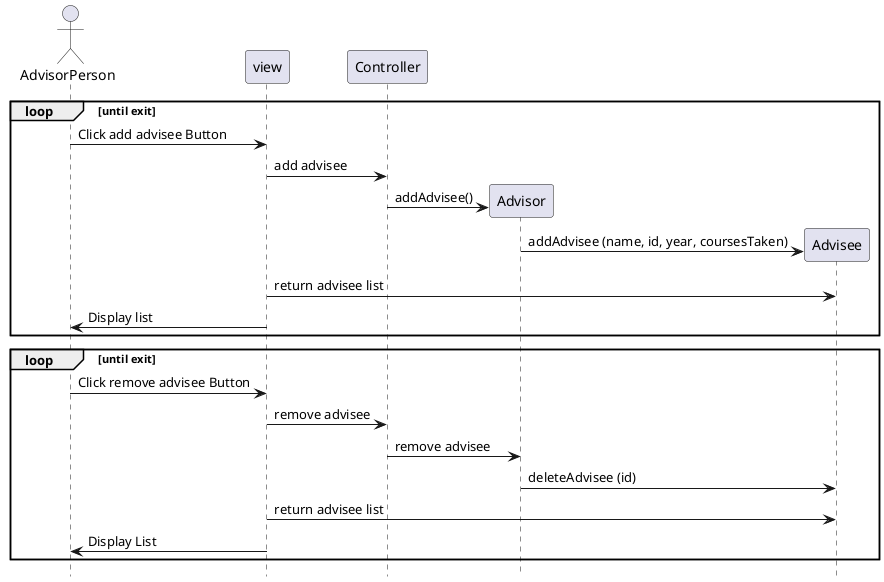 @startuml
'https://plantuml.com/sequence-diagram
hide footbox
actor AdvisorPerson as AdvisorPerson
participant view as view
participant Controller as Controller
participant Advisor as Advisor
participant Advisee as Advisee

loop until exit
AdvisorPerson -> view: Click add advisee Button
view -> Controller: add advisee
Controller -> Advisor **: addAdvisee()
Advisor -> Advisee **: addAdvisee (name, id, year, coursesTaken)
view -> Advisee: return advisee list
view -> AdvisorPerson: Display list
end
loop until exit
AdvisorPerson -> view: Click remove advisee Button
view -> Controller: remove advisee
Controller -> Advisor: remove advisee
Advisor -> Advisee: deleteAdvisee (id)
view -> Advisee: return advisee list
view -> AdvisorPerson: Display List
end

@enduml